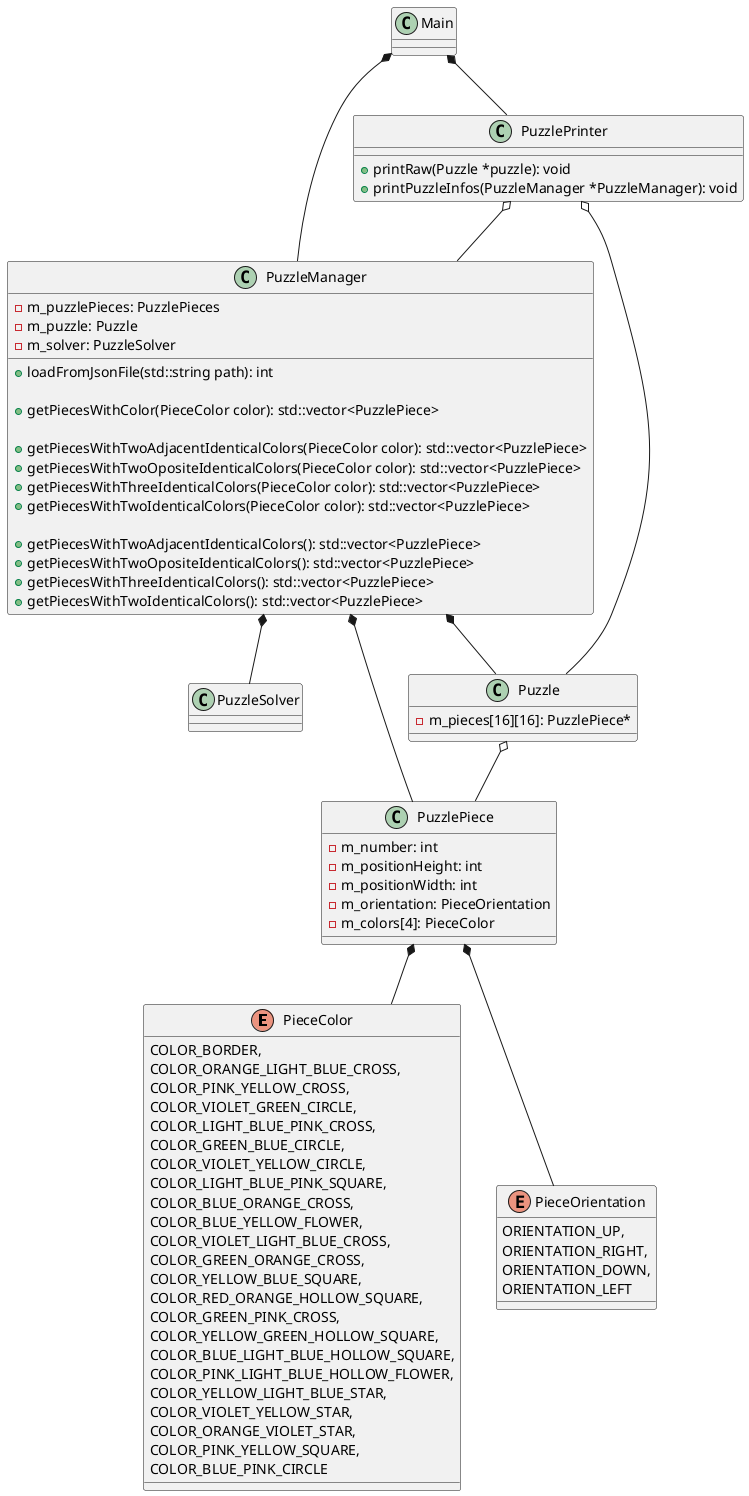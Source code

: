 @startuml cpp_class_diagram

enum PieceColor
{
    COLOR_BORDER,
    COLOR_ORANGE_LIGHT_BLUE_CROSS,
    COLOR_PINK_YELLOW_CROSS,
    COLOR_VIOLET_GREEN_CIRCLE,
    COLOR_LIGHT_BLUE_PINK_CROSS,
    COLOR_GREEN_BLUE_CIRCLE,
    COLOR_VIOLET_YELLOW_CIRCLE,
    COLOR_LIGHT_BLUE_PINK_SQUARE,
    COLOR_BLUE_ORANGE_CROSS,
    COLOR_BLUE_YELLOW_FLOWER,
    COLOR_VIOLET_LIGHT_BLUE_CROSS,
    COLOR_GREEN_ORANGE_CROSS,
    COLOR_YELLOW_BLUE_SQUARE,
    COLOR_RED_ORANGE_HOLLOW_SQUARE,
    COLOR_GREEN_PINK_CROSS,
    COLOR_YELLOW_GREEN_HOLLOW_SQUARE,
    COLOR_BLUE_LIGHT_BLUE_HOLLOW_SQUARE,
    COLOR_PINK_LIGHT_BLUE_HOLLOW_FLOWER,
    COLOR_YELLOW_LIGHT_BLUE_STAR,
    COLOR_VIOLET_YELLOW_STAR,
    COLOR_ORANGE_VIOLET_STAR,
    COLOR_PINK_YELLOW_SQUARE,
    COLOR_BLUE_PINK_CIRCLE
}

enum PieceOrientation
{
    ORIENTATION_UP,
    ORIENTATION_RIGHT,
    ORIENTATION_DOWN,
    ORIENTATION_LEFT
}

class PuzzlePrinter
{
    + printRaw(Puzzle *puzzle): void
    + printPuzzleInfos(PuzzleManager *PuzzleManager): void
}

class PuzzleSolver
{

}

class PuzzleManager
{
    - m_puzzlePieces: PuzzlePieces
    - m_puzzle: Puzzle
    - m_solver: PuzzleSolver

    + loadFromJsonFile(std::string path): int

    + getPiecesWithColor(PieceColor color): std::vector<PuzzlePiece>

    + getPiecesWithTwoAdjacentIdenticalColors(PieceColor color): std::vector<PuzzlePiece>
    + getPiecesWithTwoOpositeIdenticalColors(PieceColor color): std::vector<PuzzlePiece>
    + getPiecesWithThreeIdenticalColors(PieceColor color): std::vector<PuzzlePiece>
    + getPiecesWithTwoIdenticalColors(PieceColor color): std::vector<PuzzlePiece>

    + getPiecesWithTwoAdjacentIdenticalColors(): std::vector<PuzzlePiece>
    + getPiecesWithTwoOpositeIdenticalColors(): std::vector<PuzzlePiece>
    + getPiecesWithThreeIdenticalColors(): std::vector<PuzzlePiece>
    + getPiecesWithTwoIdenticalColors(): std::vector<PuzzlePiece>
}

class Puzzle
{
    - m_pieces[16][16]: PuzzlePiece*
}

class PuzzlePiece
{
    - m_number: int
    - m_positionHeight: int
    - m_positionWidth: int
    - m_orientation: PieceOrientation
    - m_colors[4]: PieceColor
}



Main *-- PuzzleManager
Main *-- PuzzlePrinter
PuzzlePiece *-- PieceColor
PuzzlePiece *-- PieceOrientation
PuzzleManager *-- PuzzleSolver
PuzzleManager *-- Puzzle
PuzzleManager *-- PuzzlePiece
Puzzle o-- PuzzlePiece
PuzzlePrinter o-- PuzzleManager
PuzzlePrinter o-- Puzzle

@enduml
